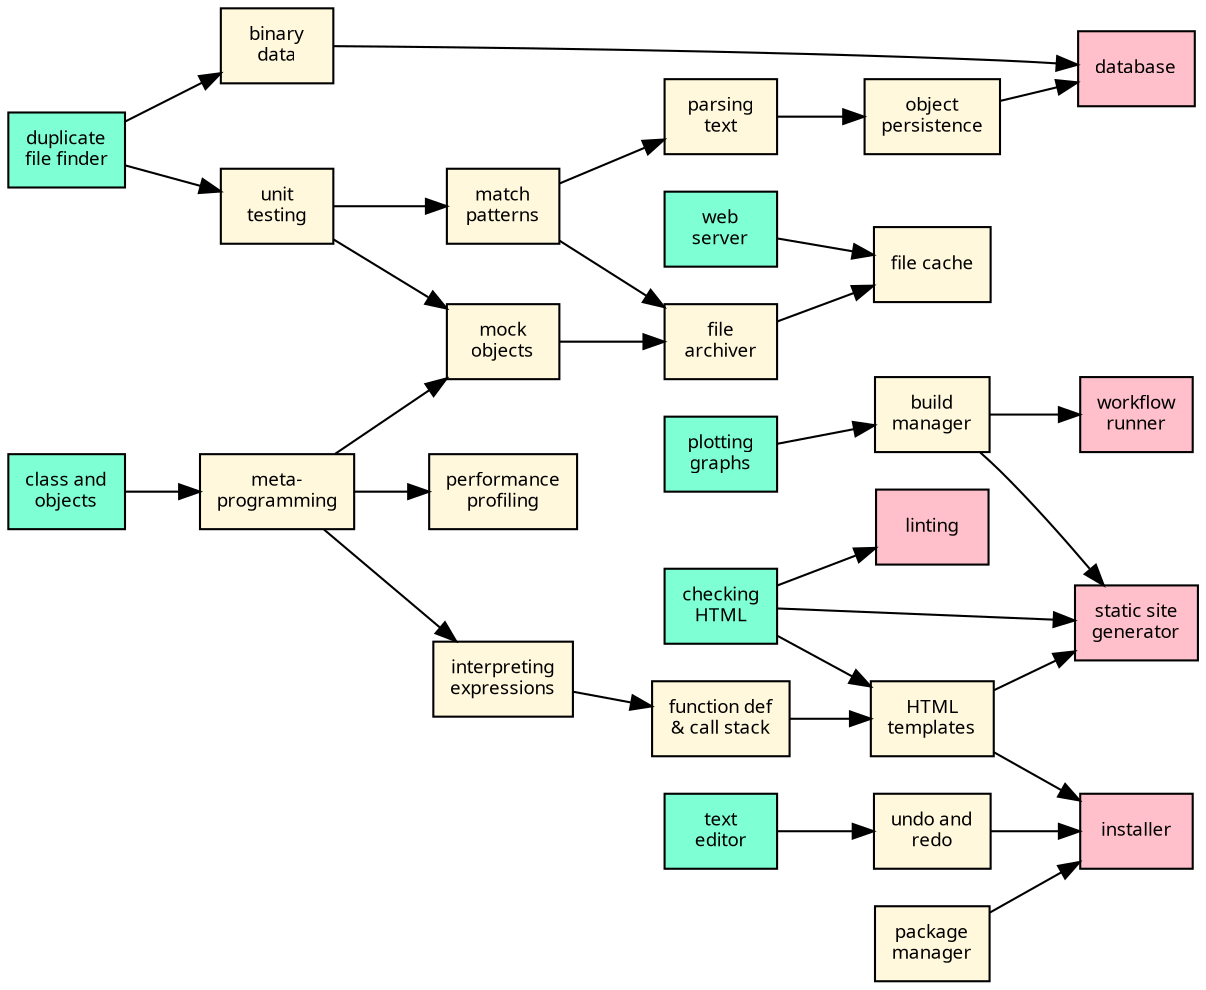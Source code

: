 digraph syllabus {
  node [fontname = Verdana, fontsize = 9, shape = box, style = filled];
  rankdir = RL;
  edge [dir = "back"];

  archive [label = "file\narchiver", fillcolor = cornsilk];
  binary [label = "binary\ndata", fillcolor = cornsilk];
  build [label = "build\nmanager", fillcolor = cornsilk];
  cache [label = "file cache", fillcolor = cornsilk];
  check [label = "checking\nHTML", fillcolor = aquamarine];
  db [label = "database", fillcolor = pink];
  dup [label = "duplicate\nfile finder", fillcolor = aquamarine];
  editor [label = "text\neditor", fillcolor = aquamarine];
  flow [label = "workflow\nrunner", fillcolor = pink];
  func [label = "function def\n& call stack", fillcolor = cornsilk];
  glob [label = "match\npatterns", fillcolor = cornsilk];
  install [label = "installer", fillcolor = pink];
  interp [label = "interpreting\nexpressions", fillcolor = cornsilk];
  lint [label = "linting", fillcolor = pink];
  meta [label = "meta-\nprogramming", fillcolor = cornsilk];
  mock [label = "mock\nobjects", fillcolor = cornsilk];
  oop [label = "class and\nobjects", fillcolor = aquamarine];
  pack [label = "package\nmanager", fillcolor = cornsilk];
  parse [label = "parsing\ntext", fillcolor = cornsilk];
  perf [label = "performance\nprofiling", fillcolor = cornsilk];
  persist [label = "object\npersistence", fillcolor = cornsilk];
  plot [label = "plotting\ngraphs", fillcolor = aquamarine];
  server [label = "web\nserver", fillcolor = aquamarine];
  ssg [label = "static site\ngenerator", fillcolor = pink];
  template [label = "HTML\ntemplates", fillcolor = cornsilk];
  test [label = "unit\ntesting", fillcolor = cornsilk];
  undo [label = "undo and\nredo", fillcolor = cornsilk];

  archive -> {mock, glob};
  binary -> {dup};
  build -> {plot};
  cache -> {archive, server};
  db -> {binary, persist};
  flow -> {build};
  func -> {interp};
  glob -> {test};
  install -> {pack, template, undo};
  interp -> {meta};
  lint -> {check};
  meta -> {oop};
  mock -> {meta, test};
  parse -> {glob};
  perf -> {meta};
  persist -> {parse};
  ssg -> {build, check, template}
  template -> {check, func};
  test -> {dup};
  undo -> {editor};

  /*
  subgraph cluster_legend {
    source [label = "source", fillcolor = aquamarine];
    flow [label = "flow", fillcolor = cornsilk];
    sink [label = "sink", fillcolor = pink];
    sink -> flow -> source;
  }
  */
}

